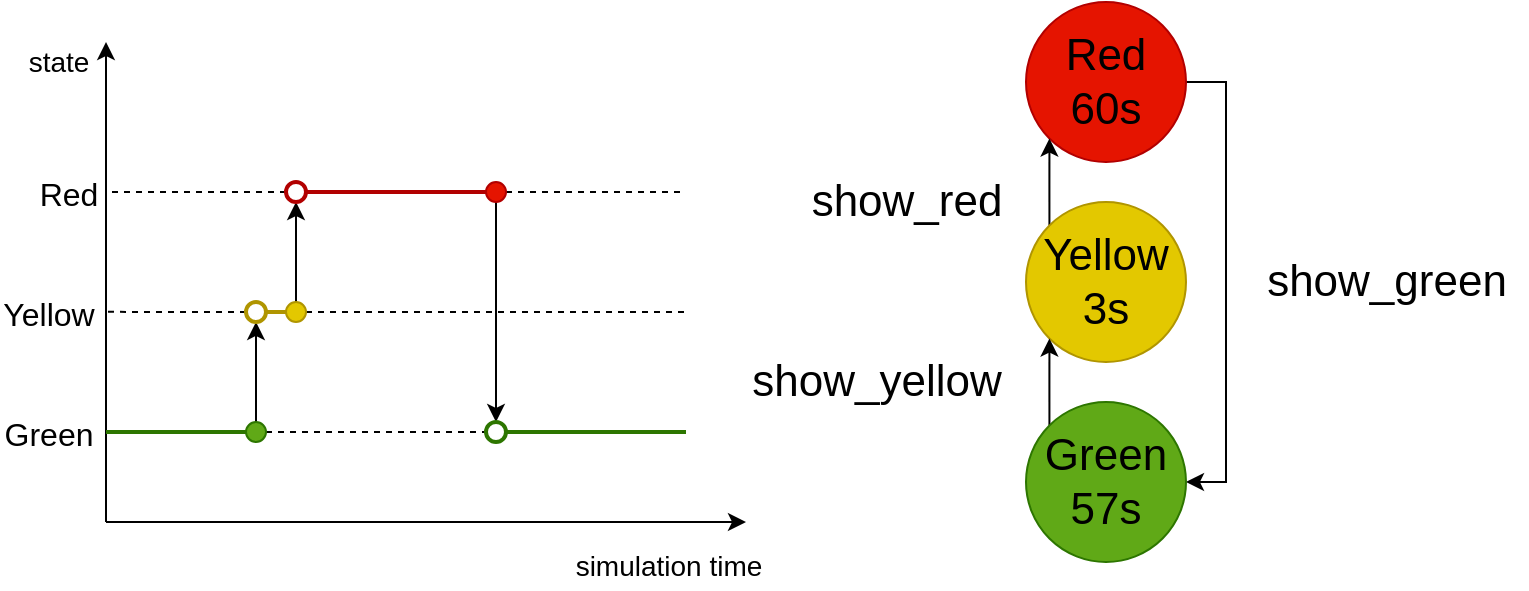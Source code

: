 <mxfile version="20.8.16" type="device"><diagram name="Page-1" id="wHLx7kEMRD9q27rBHySO"><mxGraphModel dx="356" dy="804" grid="1" gridSize="10" guides="1" tooltips="1" connect="1" arrows="1" fold="1" page="1" pageScale="1" pageWidth="850" pageHeight="1100" math="0" shadow="0"><root><mxCell id="0"/><mxCell id="1" parent="0"/><mxCell id="iH4kbFzaBlK8dHt-mdzl-4" style="edgeStyle=orthogonalEdgeStyle;rounded=0;orthogonalLoop=1;jettySize=auto;html=1;exitX=1;exitY=0.5;exitDx=0;exitDy=0;entryX=1;entryY=0.5;entryDx=0;entryDy=0;fontSize=22;" edge="1" parent="1" source="iH4kbFzaBlK8dHt-mdzl-1" target="iH4kbFzaBlK8dHt-mdzl-3"><mxGeometry relative="1" as="geometry"/></mxCell><mxCell id="iH4kbFzaBlK8dHt-mdzl-1" value="&lt;font style=&quot;font-size: 22px;&quot;&gt;Red&lt;br&gt;60s&lt;/font&gt;" style="ellipse;whiteSpace=wrap;html=1;aspect=fixed;fillColor=#e51400;strokeColor=#B20000;fontColor=default;labelBackgroundColor=none;labelBorderColor=none;" vertex="1" parent="1"><mxGeometry x="1540" y="100" width="80" height="80" as="geometry"/></mxCell><mxCell id="iH4kbFzaBlK8dHt-mdzl-9" style="edgeStyle=orthogonalEdgeStyle;rounded=0;orthogonalLoop=1;jettySize=auto;html=1;exitX=0;exitY=0;exitDx=0;exitDy=0;entryX=0;entryY=1;entryDx=0;entryDy=0;fontSize=22;" edge="1" parent="1" source="iH4kbFzaBlK8dHt-mdzl-2" target="iH4kbFzaBlK8dHt-mdzl-1"><mxGeometry relative="1" as="geometry"/></mxCell><mxCell id="iH4kbFzaBlK8dHt-mdzl-2" value="&lt;font style=&quot;font-size: 22px;&quot;&gt;Yellow&lt;br&gt;3s&lt;br&gt;&lt;/font&gt;" style="ellipse;whiteSpace=wrap;html=1;aspect=fixed;fillColor=#e3c800;strokeColor=#B09500;fontColor=#000000;" vertex="1" parent="1"><mxGeometry x="1540" y="200" width="80" height="80" as="geometry"/></mxCell><mxCell id="iH4kbFzaBlK8dHt-mdzl-8" style="edgeStyle=orthogonalEdgeStyle;rounded=0;orthogonalLoop=1;jettySize=auto;html=1;exitX=0;exitY=0;exitDx=0;exitDy=0;entryX=0;entryY=1;entryDx=0;entryDy=0;fontSize=22;" edge="1" parent="1" source="iH4kbFzaBlK8dHt-mdzl-3" target="iH4kbFzaBlK8dHt-mdzl-2"><mxGeometry relative="1" as="geometry"/></mxCell><mxCell id="iH4kbFzaBlK8dHt-mdzl-3" value="&lt;font color=&quot;#000000&quot; style=&quot;font-size: 22px;&quot;&gt;Green&lt;br&gt;57s&lt;/font&gt;" style="ellipse;whiteSpace=wrap;html=1;aspect=fixed;fillColor=#60a917;strokeColor=#2D7600;fontColor=#ffffff;" vertex="1" parent="1"><mxGeometry x="1540" y="300" width="80" height="80" as="geometry"/></mxCell><mxCell id="iH4kbFzaBlK8dHt-mdzl-10" value="show_green" style="text;html=1;align=center;verticalAlign=middle;resizable=0;points=[];autosize=1;strokeColor=none;fillColor=none;fontSize=22;" vertex="1" parent="1"><mxGeometry x="1650" y="220" width="140" height="40" as="geometry"/></mxCell><mxCell id="iH4kbFzaBlK8dHt-mdzl-11" value="show_yellow" style="text;html=1;align=center;verticalAlign=middle;resizable=0;points=[];autosize=1;strokeColor=none;fillColor=none;fontSize=22;" vertex="1" parent="1"><mxGeometry x="1390" y="270" width="150" height="40" as="geometry"/></mxCell><mxCell id="iH4kbFzaBlK8dHt-mdzl-12" value="show_red" style="text;html=1;align=center;verticalAlign=middle;resizable=0;points=[];autosize=1;strokeColor=none;fillColor=none;fontSize=22;" vertex="1" parent="1"><mxGeometry x="1420" y="180" width="120" height="40" as="geometry"/></mxCell><mxCell id="iH4kbFzaBlK8dHt-mdzl-15" value="" style="endArrow=classic;html=1;rounded=0;fontSize=22;" edge="1" parent="1"><mxGeometry width="50" height="50" relative="1" as="geometry"><mxPoint x="1080" y="360" as="sourcePoint"/><mxPoint x="1080" y="120" as="targetPoint"/></mxGeometry></mxCell><mxCell id="iH4kbFzaBlK8dHt-mdzl-19" value="&lt;font style=&quot;font-size: 14px;&quot;&gt;state&lt;/font&gt;" style="edgeLabel;html=1;align=center;verticalAlign=middle;resizable=0;points=[];fontSize=12;" vertex="1" connectable="0" parent="iH4kbFzaBlK8dHt-mdzl-15"><mxGeometry x="0.786" y="3" relative="1" as="geometry"><mxPoint x="-21" y="-16" as="offset"/></mxGeometry></mxCell><mxCell id="iH4kbFzaBlK8dHt-mdzl-16" value="" style="endArrow=classic;html=1;rounded=0;fontSize=22;" edge="1" parent="1"><mxGeometry width="50" height="50" relative="1" as="geometry"><mxPoint x="1080" y="360" as="sourcePoint"/><mxPoint x="1400" y="360" as="targetPoint"/></mxGeometry></mxCell><mxCell id="iH4kbFzaBlK8dHt-mdzl-17" value="&lt;font style=&quot;font-size: 14px;&quot;&gt;simulation time&lt;/font&gt;" style="edgeLabel;html=1;align=center;verticalAlign=middle;resizable=0;points=[];fontSize=22;" vertex="1" connectable="0" parent="iH4kbFzaBlK8dHt-mdzl-16"><mxGeometry x="0.903" y="-2" relative="1" as="geometry"><mxPoint x="-24" y="18" as="offset"/></mxGeometry></mxCell><mxCell id="iH4kbFzaBlK8dHt-mdzl-23" style="edgeStyle=orthogonalEdgeStyle;rounded=0;orthogonalLoop=1;jettySize=auto;html=1;fontSize=12;endArrow=none;endFill=0;fillColor=#60a917;strokeColor=#2D7600;strokeWidth=2;" edge="1" parent="1" source="iH4kbFzaBlK8dHt-mdzl-20"><mxGeometry relative="1" as="geometry"><mxPoint x="1080" y="315" as="targetPoint"/></mxGeometry></mxCell><mxCell id="iH4kbFzaBlK8dHt-mdzl-39" value="&lt;font style=&quot;font-size: 16px;&quot;&gt;Green&lt;/font&gt;" style="edgeLabel;html=1;align=center;verticalAlign=middle;resizable=0;points=[];fontSize=12;fontColor=#000000;" vertex="1" connectable="0" parent="iH4kbFzaBlK8dHt-mdzl-23"><mxGeometry x="0.141" y="2" relative="1" as="geometry"><mxPoint x="-60" y="-2" as="offset"/></mxGeometry></mxCell><mxCell id="iH4kbFzaBlK8dHt-mdzl-25" style="edgeStyle=orthogonalEdgeStyle;rounded=0;orthogonalLoop=1;jettySize=auto;html=1;exitX=0.5;exitY=0;exitDx=0;exitDy=0;entryX=0.5;entryY=1;entryDx=0;entryDy=0;fontSize=12;endArrow=classic;endFill=1;" edge="1" parent="1" source="iH4kbFzaBlK8dHt-mdzl-20" target="iH4kbFzaBlK8dHt-mdzl-24"><mxGeometry relative="1" as="geometry"/></mxCell><mxCell id="iH4kbFzaBlK8dHt-mdzl-41" style="edgeStyle=orthogonalEdgeStyle;rounded=0;orthogonalLoop=1;jettySize=auto;html=1;exitX=1;exitY=0.5;exitDx=0;exitDy=0;entryX=0;entryY=0.5;entryDx=0;entryDy=0;strokeWidth=1;fontSize=12;fontColor=#000000;endArrow=none;endFill=0;dashed=1;" edge="1" parent="1" source="iH4kbFzaBlK8dHt-mdzl-20" target="iH4kbFzaBlK8dHt-mdzl-33"><mxGeometry relative="1" as="geometry"/></mxCell><mxCell id="iH4kbFzaBlK8dHt-mdzl-20" value="" style="ellipse;whiteSpace=wrap;html=1;aspect=fixed;fontSize=12;fillColor=#60a917;strokeColor=#2D7600;fontColor=#ffffff;" vertex="1" parent="1"><mxGeometry x="1150" y="310" width="10" height="10" as="geometry"/></mxCell><mxCell id="iH4kbFzaBlK8dHt-mdzl-37" style="edgeStyle=orthogonalEdgeStyle;rounded=0;orthogonalLoop=1;jettySize=auto;html=1;exitX=1;exitY=0.5;exitDx=0;exitDy=0;entryX=0;entryY=0.5;entryDx=0;entryDy=0;strokeWidth=2;fontSize=12;fontColor=#000000;endArrow=none;endFill=0;fillColor=#e3c800;strokeColor=#B09500;" edge="1" parent="1" source="iH4kbFzaBlK8dHt-mdzl-24" target="iH4kbFzaBlK8dHt-mdzl-27"><mxGeometry relative="1" as="geometry"/></mxCell><mxCell id="iH4kbFzaBlK8dHt-mdzl-42" style="edgeStyle=orthogonalEdgeStyle;rounded=0;orthogonalLoop=1;jettySize=auto;html=1;exitX=0;exitY=0.5;exitDx=0;exitDy=0;dashed=1;strokeWidth=1;fontSize=12;fontColor=#000000;endArrow=none;endFill=0;" edge="1" parent="1" source="iH4kbFzaBlK8dHt-mdzl-24"><mxGeometry relative="1" as="geometry"><mxPoint x="1079.583" y="254.917" as="targetPoint"/></mxGeometry></mxCell><mxCell id="iH4kbFzaBlK8dHt-mdzl-48" value="&lt;font style=&quot;font-size: 16px;&quot;&gt;Yellow&lt;/font&gt;" style="edgeLabel;html=1;align=center;verticalAlign=middle;resizable=0;points=[];fontSize=12;fontColor=#000000;" vertex="1" connectable="0" parent="iH4kbFzaBlK8dHt-mdzl-42"><mxGeometry x="0.187" y="-1" relative="1" as="geometry"><mxPoint x="-58" y="1" as="offset"/></mxGeometry></mxCell><mxCell id="iH4kbFzaBlK8dHt-mdzl-24" value="" style="ellipse;whiteSpace=wrap;html=1;aspect=fixed;fontSize=12;fillColor=none;strokeColor=#B09500;strokeWidth=2;fontColor=#000000;" vertex="1" parent="1"><mxGeometry x="1150" y="250" width="10" height="10" as="geometry"/></mxCell><mxCell id="iH4kbFzaBlK8dHt-mdzl-31" style="edgeStyle=orthogonalEdgeStyle;rounded=0;orthogonalLoop=1;jettySize=auto;html=1;exitX=0.5;exitY=0;exitDx=0;exitDy=0;entryX=0.5;entryY=1;entryDx=0;entryDy=0;fontSize=12;endArrow=classic;endFill=1;" edge="1" parent="1" source="iH4kbFzaBlK8dHt-mdzl-27" target="iH4kbFzaBlK8dHt-mdzl-29"><mxGeometry relative="1" as="geometry"/></mxCell><mxCell id="iH4kbFzaBlK8dHt-mdzl-43" style="edgeStyle=orthogonalEdgeStyle;rounded=0;orthogonalLoop=1;jettySize=auto;html=1;exitX=1;exitY=0.5;exitDx=0;exitDy=0;dashed=1;strokeWidth=1;fontSize=12;fontColor=#000000;endArrow=none;endFill=0;" edge="1" parent="1" source="iH4kbFzaBlK8dHt-mdzl-27"><mxGeometry relative="1" as="geometry"><mxPoint x="1370" y="255" as="targetPoint"/></mxGeometry></mxCell><mxCell id="iH4kbFzaBlK8dHt-mdzl-27" value="" style="ellipse;whiteSpace=wrap;html=1;aspect=fixed;fontSize=12;fillColor=#e3c800;strokeColor=#B09500;fontColor=#000000;" vertex="1" parent="1"><mxGeometry x="1170" y="250" width="10" height="10" as="geometry"/></mxCell><mxCell id="iH4kbFzaBlK8dHt-mdzl-38" style="edgeStyle=orthogonalEdgeStyle;rounded=0;orthogonalLoop=1;jettySize=auto;html=1;exitX=1;exitY=0.5;exitDx=0;exitDy=0;entryX=0;entryY=0.5;entryDx=0;entryDy=0;strokeWidth=2;fontSize=12;fontColor=#000000;endArrow=none;endFill=0;fillColor=#e51400;strokeColor=#B20000;" edge="1" parent="1" source="iH4kbFzaBlK8dHt-mdzl-29" target="iH4kbFzaBlK8dHt-mdzl-32"><mxGeometry relative="1" as="geometry"/></mxCell><mxCell id="iH4kbFzaBlK8dHt-mdzl-44" style="edgeStyle=orthogonalEdgeStyle;rounded=0;orthogonalLoop=1;jettySize=auto;html=1;exitX=0;exitY=0.5;exitDx=0;exitDy=0;dashed=1;strokeWidth=1;fontSize=12;fontColor=#000000;endArrow=none;endFill=0;" edge="1" parent="1" source="iH4kbFzaBlK8dHt-mdzl-29"><mxGeometry relative="1" as="geometry"><mxPoint x="1080" y="195" as="targetPoint"/></mxGeometry></mxCell><mxCell id="iH4kbFzaBlK8dHt-mdzl-50" value="&lt;font style=&quot;font-size: 16px;&quot;&gt;Red&lt;/font&gt;" style="edgeLabel;html=1;align=center;verticalAlign=middle;resizable=0;points=[];fontSize=12;fontColor=#000000;" vertex="1" connectable="0" parent="iH4kbFzaBlK8dHt-mdzl-44"><mxGeometry x="0.104" relative="1" as="geometry"><mxPoint x="-60" as="offset"/></mxGeometry></mxCell><mxCell id="iH4kbFzaBlK8dHt-mdzl-29" value="" style="ellipse;whiteSpace=wrap;html=1;aspect=fixed;fontSize=12;fillColor=none;strokeColor=#B20000;strokeWidth=2;fontColor=#ffffff;" vertex="1" parent="1"><mxGeometry x="1170" y="190" width="10" height="10" as="geometry"/></mxCell><mxCell id="iH4kbFzaBlK8dHt-mdzl-35" style="edgeStyle=orthogonalEdgeStyle;rounded=0;orthogonalLoop=1;jettySize=auto;html=1;exitX=0.5;exitY=1;exitDx=0;exitDy=0;entryX=0.5;entryY=0;entryDx=0;entryDy=0;fontSize=12;endArrow=classic;endFill=1;" edge="1" parent="1" source="iH4kbFzaBlK8dHt-mdzl-32" target="iH4kbFzaBlK8dHt-mdzl-33"><mxGeometry relative="1" as="geometry"/></mxCell><mxCell id="iH4kbFzaBlK8dHt-mdzl-45" style="edgeStyle=orthogonalEdgeStyle;rounded=0;orthogonalLoop=1;jettySize=auto;html=1;exitX=1;exitY=0.5;exitDx=0;exitDy=0;dashed=1;strokeWidth=1;fontSize=12;fontColor=#000000;endArrow=none;endFill=0;" edge="1" parent="1" source="iH4kbFzaBlK8dHt-mdzl-32"><mxGeometry relative="1" as="geometry"><mxPoint x="1370" y="195" as="targetPoint"/></mxGeometry></mxCell><mxCell id="iH4kbFzaBlK8dHt-mdzl-32" value="" style="ellipse;whiteSpace=wrap;html=1;aspect=fixed;fontSize=12;fillColor=#e51400;strokeColor=#B20000;fontColor=#ffffff;" vertex="1" parent="1"><mxGeometry x="1270" y="190" width="10" height="10" as="geometry"/></mxCell><mxCell id="iH4kbFzaBlK8dHt-mdzl-36" style="edgeStyle=orthogonalEdgeStyle;rounded=0;orthogonalLoop=1;jettySize=auto;html=1;exitX=1;exitY=0.5;exitDx=0;exitDy=0;fontSize=12;endArrow=none;endFill=0;fillColor=#60a917;strokeColor=#2D7600;strokeWidth=2;" edge="1" parent="1" source="iH4kbFzaBlK8dHt-mdzl-33"><mxGeometry relative="1" as="geometry"><mxPoint x="1370" y="315" as="targetPoint"/></mxGeometry></mxCell><mxCell id="iH4kbFzaBlK8dHt-mdzl-33" value="" style="ellipse;whiteSpace=wrap;html=1;aspect=fixed;fontSize=12;fillColor=none;strokeColor=#2D7600;strokeWidth=2;fontColor=#ffffff;" vertex="1" parent="1"><mxGeometry x="1270" y="310" width="10" height="10" as="geometry"/></mxCell></root></mxGraphModel></diagram></mxfile>